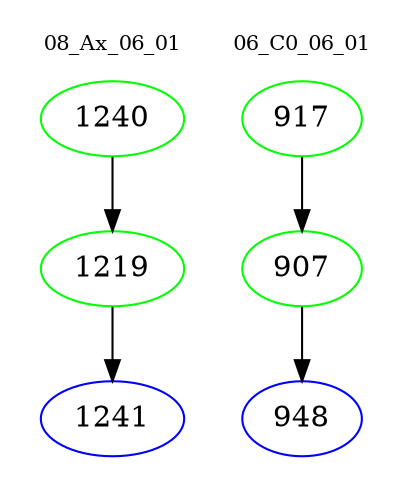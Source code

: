 digraph{
subgraph cluster_0 {
color = white
label = "08_Ax_06_01";
fontsize=10;
T0_1240 [label="1240", color="green"]
T0_1240 -> T0_1219 [color="black"]
T0_1219 [label="1219", color="green"]
T0_1219 -> T0_1241 [color="black"]
T0_1241 [label="1241", color="blue"]
}
subgraph cluster_1 {
color = white
label = "06_C0_06_01";
fontsize=10;
T1_917 [label="917", color="green"]
T1_917 -> T1_907 [color="black"]
T1_907 [label="907", color="green"]
T1_907 -> T1_948 [color="black"]
T1_948 [label="948", color="blue"]
}
}
